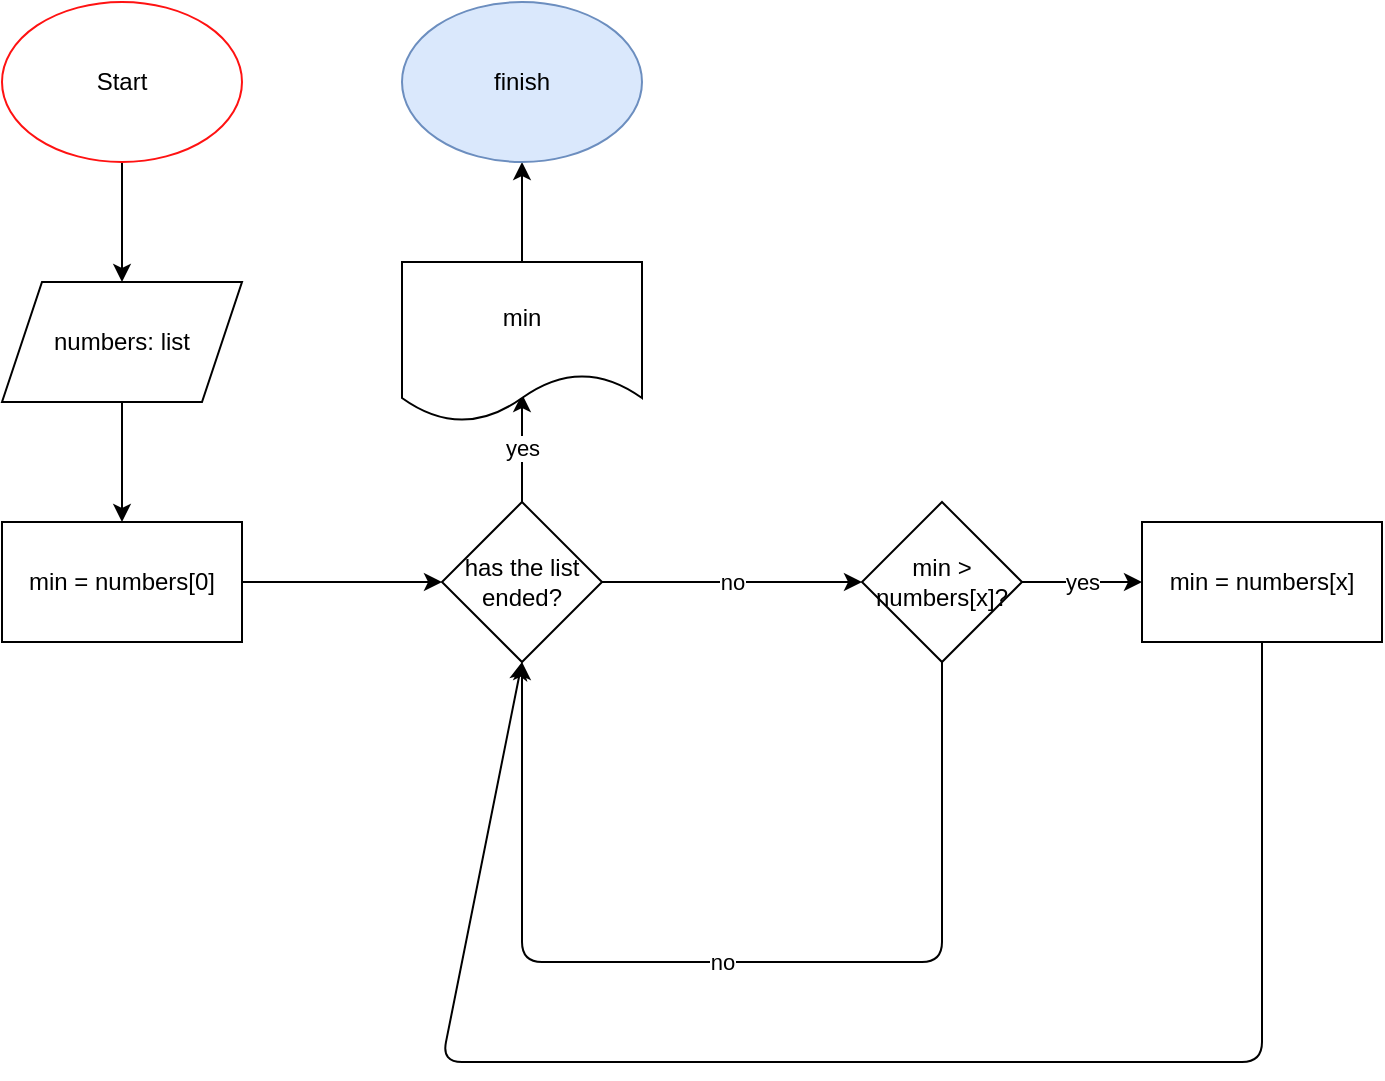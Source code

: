 <mxfile version="21.3.5" type="github">
  <diagram name="Page-1" id="wMpuYx8QdSfnGK3CEeYz">
    <mxGraphModel dx="980" dy="779" grid="1" gridSize="10" guides="1" tooltips="1" connect="1" arrows="1" fold="1" page="1" pageScale="1" pageWidth="1169" pageHeight="827" math="0" shadow="0">
      <root>
        <mxCell id="0" />
        <mxCell id="1" parent="0" />
        <mxCell id="tn1NpZDobiUQKDQfB7rh-12" value="" style="edgeStyle=orthogonalEdgeStyle;rounded=0;orthogonalLoop=1;jettySize=auto;html=1;" edge="1" parent="1" source="tn1NpZDobiUQKDQfB7rh-13" target="tn1NpZDobiUQKDQfB7rh-15">
          <mxGeometry relative="1" as="geometry" />
        </mxCell>
        <mxCell id="tn1NpZDobiUQKDQfB7rh-13" value="Start" style="ellipse;whiteSpace=wrap;html=1;strokeColor=#FF1212;" vertex="1" parent="1">
          <mxGeometry x="190" y="50" width="120" height="80" as="geometry" />
        </mxCell>
        <mxCell id="tn1NpZDobiUQKDQfB7rh-14" value="" style="edgeStyle=orthogonalEdgeStyle;rounded=0;orthogonalLoop=1;jettySize=auto;html=1;" edge="1" parent="1" source="tn1NpZDobiUQKDQfB7rh-15" target="tn1NpZDobiUQKDQfB7rh-17">
          <mxGeometry relative="1" as="geometry" />
        </mxCell>
        <mxCell id="tn1NpZDobiUQKDQfB7rh-15" value="numbers: list" style="shape=parallelogram;perimeter=parallelogramPerimeter;whiteSpace=wrap;html=1;fixedSize=1;" vertex="1" parent="1">
          <mxGeometry x="190" y="190" width="120" height="60" as="geometry" />
        </mxCell>
        <mxCell id="tn1NpZDobiUQKDQfB7rh-16" value="" style="edgeStyle=orthogonalEdgeStyle;rounded=0;orthogonalLoop=1;jettySize=auto;html=1;" edge="1" parent="1" source="tn1NpZDobiUQKDQfB7rh-17" target="tn1NpZDobiUQKDQfB7rh-20">
          <mxGeometry relative="1" as="geometry" />
        </mxCell>
        <mxCell id="tn1NpZDobiUQKDQfB7rh-17" value="min = numbers[0]" style="rounded=0;whiteSpace=wrap;html=1;" vertex="1" parent="1">
          <mxGeometry x="190" y="310" width="120" height="60" as="geometry" />
        </mxCell>
        <mxCell id="tn1NpZDobiUQKDQfB7rh-18" value="yes" style="edgeStyle=orthogonalEdgeStyle;rounded=0;orthogonalLoop=1;jettySize=auto;html=1;entryX=0.5;entryY=0.825;entryDx=0;entryDy=0;entryPerimeter=0;" edge="1" parent="1" source="tn1NpZDobiUQKDQfB7rh-20" target="tn1NpZDobiUQKDQfB7rh-21">
          <mxGeometry relative="1" as="geometry" />
        </mxCell>
        <mxCell id="tn1NpZDobiUQKDQfB7rh-19" value="no" style="edgeStyle=orthogonalEdgeStyle;rounded=0;orthogonalLoop=1;jettySize=auto;html=1;" edge="1" parent="1" source="tn1NpZDobiUQKDQfB7rh-20" target="tn1NpZDobiUQKDQfB7rh-22">
          <mxGeometry relative="1" as="geometry" />
        </mxCell>
        <mxCell id="tn1NpZDobiUQKDQfB7rh-20" value="has the list ended?" style="rhombus;whiteSpace=wrap;html=1;rounded=0;" vertex="1" parent="1">
          <mxGeometry x="410" y="300" width="80" height="80" as="geometry" />
        </mxCell>
        <mxCell id="tn1NpZDobiUQKDQfB7rh-28" value="" style="edgeStyle=orthogonalEdgeStyle;rounded=0;orthogonalLoop=1;jettySize=auto;html=1;" edge="1" parent="1" source="tn1NpZDobiUQKDQfB7rh-21" target="tn1NpZDobiUQKDQfB7rh-27">
          <mxGeometry relative="1" as="geometry" />
        </mxCell>
        <mxCell id="tn1NpZDobiUQKDQfB7rh-21" value="min" style="shape=document;whiteSpace=wrap;html=1;boundedLbl=1;" vertex="1" parent="1">
          <mxGeometry x="390" y="180" width="120" height="80" as="geometry" />
        </mxCell>
        <mxCell id="tn1NpZDobiUQKDQfB7rh-24" value="yes" style="edgeStyle=orthogonalEdgeStyle;rounded=0;orthogonalLoop=1;jettySize=auto;html=1;" edge="1" parent="1" source="tn1NpZDobiUQKDQfB7rh-22" target="tn1NpZDobiUQKDQfB7rh-23">
          <mxGeometry relative="1" as="geometry" />
        </mxCell>
        <mxCell id="tn1NpZDobiUQKDQfB7rh-22" value="min &amp;gt; numbers[x]?" style="rhombus;whiteSpace=wrap;html=1;rounded=0;" vertex="1" parent="1">
          <mxGeometry x="620" y="300" width="80" height="80" as="geometry" />
        </mxCell>
        <mxCell id="tn1NpZDobiUQKDQfB7rh-23" value="min = numbers[x]" style="whiteSpace=wrap;html=1;rounded=0;" vertex="1" parent="1">
          <mxGeometry x="760" y="310" width="120" height="60" as="geometry" />
        </mxCell>
        <mxCell id="tn1NpZDobiUQKDQfB7rh-25" value="no" style="endArrow=classic;html=1;rounded=1;exitX=0.5;exitY=1;exitDx=0;exitDy=0;entryX=0.5;entryY=1;entryDx=0;entryDy=0;" edge="1" parent="1" source="tn1NpZDobiUQKDQfB7rh-22" target="tn1NpZDobiUQKDQfB7rh-20">
          <mxGeometry x="0.02" width="50" height="50" relative="1" as="geometry">
            <mxPoint x="480" y="430" as="sourcePoint" />
            <mxPoint x="530" y="380" as="targetPoint" />
            <Array as="points">
              <mxPoint x="660" y="530" />
              <mxPoint x="450" y="530" />
            </Array>
            <mxPoint as="offset" />
          </mxGeometry>
        </mxCell>
        <mxCell id="tn1NpZDobiUQKDQfB7rh-26" value="" style="endArrow=classic;html=1;rounded=1;exitX=0.5;exitY=1;exitDx=0;exitDy=0;entryX=0.5;entryY=1;entryDx=0;entryDy=0;" edge="1" parent="1" source="tn1NpZDobiUQKDQfB7rh-23" target="tn1NpZDobiUQKDQfB7rh-20">
          <mxGeometry width="50" height="50" relative="1" as="geometry">
            <mxPoint x="570" y="470" as="sourcePoint" />
            <mxPoint x="620" y="420" as="targetPoint" />
            <Array as="points">
              <mxPoint x="820" y="580" />
              <mxPoint x="410" y="580" />
            </Array>
          </mxGeometry>
        </mxCell>
        <mxCell id="tn1NpZDobiUQKDQfB7rh-27" value="finish" style="ellipse;whiteSpace=wrap;html=1;fillColor=#dae8fc;strokeColor=#6c8ebf;" vertex="1" parent="1">
          <mxGeometry x="390" y="50" width="120" height="80" as="geometry" />
        </mxCell>
      </root>
    </mxGraphModel>
  </diagram>
</mxfile>
